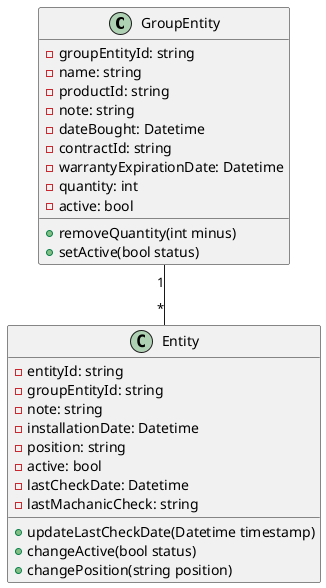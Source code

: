 @startuml
class GroupEntity{
    - groupEntityId: string
    - name: string
    - productId: string
    - note: string
    - dateBought: Datetime
    - contractId: string
    - warrantyExpirationDate: Datetime
    - quantity: int
    - active: bool
    + removeQuantity(int minus)
    + setActive(bool status)
}

class Entity{
    - entityId: string
    - groupEntityId: string
    - note: string
    - installationDate: Datetime
    - position: string
    - active: bool
    - lastCheckDate: Datetime
    - lastMachanicCheck: string
    + updateLastCheckDate(Datetime timestamp)
    + changeActive(bool status)
    + changePosition(string position)
}

GroupEntity "1"--"*" Entity
' Contract "1"--"*" GroupEntity

@enduml